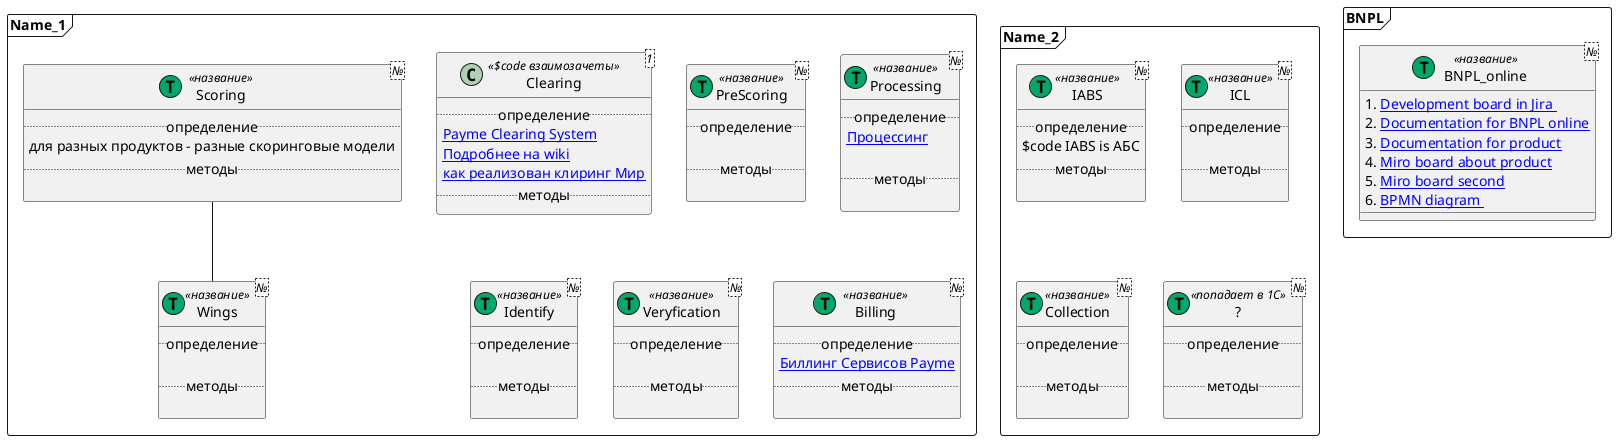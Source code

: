 @startuml
page 1x2
skinparam pageMargin 10
skinparam pageExternalColor gray
skinparam pageBorderColor black

'!pragma layout smetana /'сначала простой элемент, затем вложенный элемент.'/
'left to right direction

!$class_type = "(T,#00a86b)"
!$next = ".."

  package Name_1 <<Frame>> { 
    class Clearing <1> <<$code взаимозачеты>> {
      .. определение ..
      [[https://spaceneobank.atlassian.net/wiki/spaces/PSE/overview {Клиринг это - безналичные расчёты между странами, компаниями, предприятиями и банками за поставленные, проданные друг другу товары, ценные бумаги и оказанные услуги, осуществляемые путём взаимного зачёта, исходя из условий баланса платежей.} Payme Clearing System]]
      [[https://ru.wikipedia.org/wiki/%D0%9A%D0%BB%D0%B8%D1%80%D0%B8%D0%BD%D0%B3 {Кли́ринг англ. clearing — очистка безналичные расчёты между государствами, странами, компаниями, предприятиями, банками и так далее, за поставленные, проданные друг другу товары, ценные бумаги и оказанные услуги, осуществляемые путём взаимного зачёта, исходя из условий баланса платежей.} Подробнее на wiki]]
      [[https://habr.com/ru/companies/oleg-bunin/articles/695262/ {коммент 2} как реализован клиринг Мир]]
      .. методы ..
    }
    class PreScoring <№> <<$class_type название>> {
      .. определение ..
       
      .. методы ..
      
    }
    class Scoring <№> <<$class_type название>> {
      .. определение ..
       для разных продуктов - разные скоринговые модели
      .. методы ..

    }
    
    Scoring -- Wings
    
    class Wings <№> <<$class_type название>> {
      .. определение ..
       
      .. методы ..
      
    }
    class Processing <№>  <<$class_type название>> {
      .. определение ..
         [[https://spaceneobank.atlassian.net/wiki/x/PwDIs {Процессинг - сущность которая дает возможность работать с внешними процессингами (Uzcard, Humo). У него есть 3 основные (которые делятся) и несколько мелких задач: \n 1. Получение информация о карте \n 2. Выполнение разных действий по карте \n 3. Работа с транзакциями по карте \n 4. Другое} Процессинг]]
      
      .. методы ..
      
    }
    class Identify <№> <<$class_type название>> {
      .. определение ..
       
      .. методы ..
      
    }
    class Veryfication <№> <<$class_type название>> {
      .. определение ..
       
      .. методы ..
      
    }
    class Billing <№> <<$class_type название>>  {
      .. определение ..
      [[https://spaceneobank.atlassian.net/wiki/spaces/PLTP/pages/3024028199/Payme {Биллинг - это централизованная система для работ с подписками и периодическими услугами (т.к. мониторинг платежей, уведомления штрафов ГАИ и тд.), в котором реализована плавающая дата списания, что позволяет плавно распределить нагрузку. Последующие даты списания настраиваются конфигурациями в самой услуге, каждая из которых может быть настроена по своему, требования этих конфигураций будет выполнять биллинг (К примеру: в услуге можно настроить период биллинга, по истечении которого будут списываться средства за продление, длительность периода демо-версии, а так же в течении какого периода будут производиться попытки списания).} Биллинг Сервисов Payme]]
      .. методы ..
      
    }
  }
  
  /'-----------------------------------------------------------------------'/
  
  package Name_2 <<Frame>> {
     class IABS <№> <<$class_type название>> {
      .. определение ..
       $code IABS is АБС
      .. методы ..
      
    }
     class ICL <№> <<$class_type название>> {
      .. определение ..
       
      .. методы ..
      
    }
     class Collection <№> <<$class_type название>> {
      .. определение ..
       
      .. методы ..
      
    }
     class ? <№> <<$class_type попадает в 1С>> {
      .. определение ..
       
      .. методы ..
      
    }
  }
  
  /'-----------------------------------------------------------------------'/
   package BNPL <<Frame>> {
    class BNPL_online <№> <<$class_type название>>  {
      1. [[https://spaceneobank.atlassian.net/jira/plans/211/scenarios/211/timeline?vid=910 {} Development board in Jira ]]
      2. [[https://spaceneobank.atlassian.net/wiki/spaces/PLTP/pages/3128328244/Payme+-+BNPL+AKA+Otsrochka+-+DelayP {} Documentation for BNPL online]]
      3. [[https://spaceneobank.atlassian.net/wiki/x/gwEHtQ {} Documentation for product]]
      4. [[https://miro.com/app/board/uXjVKNszEq8=/ {} Miro board about product]]
      5. [[https://miro.com/app/board/uXjVNWUeg0U=/ {} Miro board second]]
      6. [[https://miro.com/app/board/uXjVLda9LjA=/ {} BPMN diagram ]]
    }
  }

@enduml
